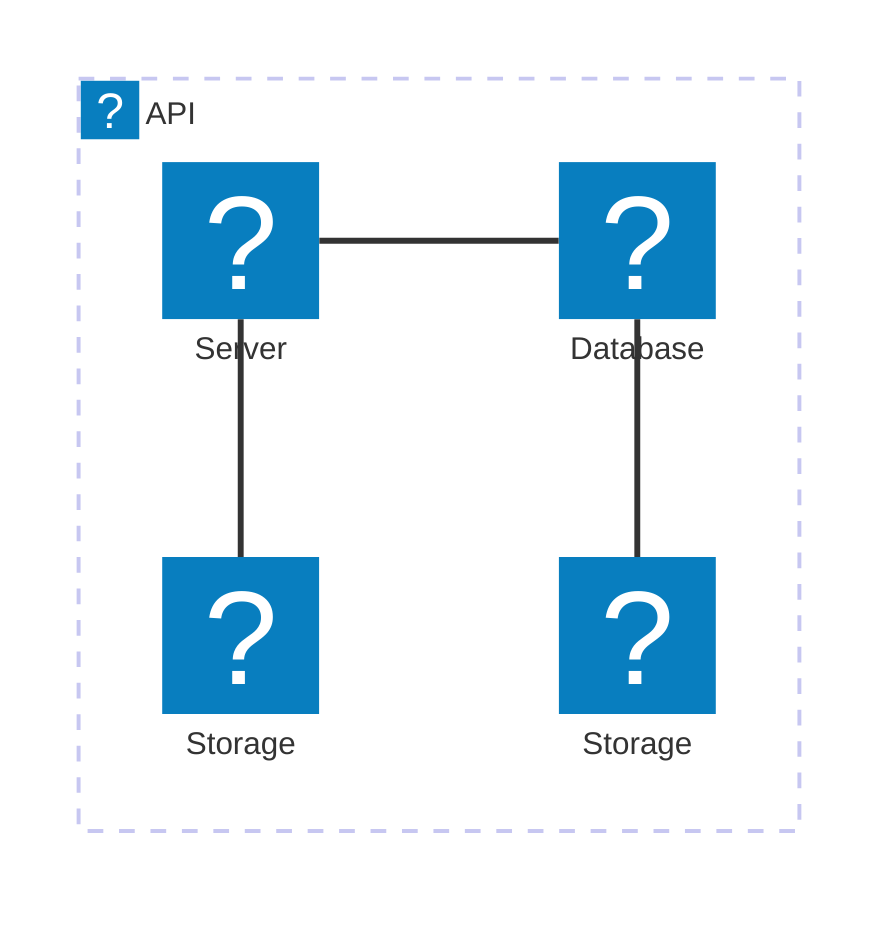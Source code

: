 %% npm install @iconify-json/logos
architecture-beta
    group api(logos:aws-lambda)[API]

    service db(logos:aws-aurora)[Database] in api
    service disk1(logos:aws-glacier)[Storage] in api
    service disk2(logos:aws-s3)[Storage] in api
    service server(logos:aws-ec2)[Server] in api

    db:L -- R:server
    disk1:T -- B:server
    disk2:T -- B:db

%% render in Terminal:
%%   mmdc -i diagrams/architecture2.mmd -o diagrams/architecture2.svg